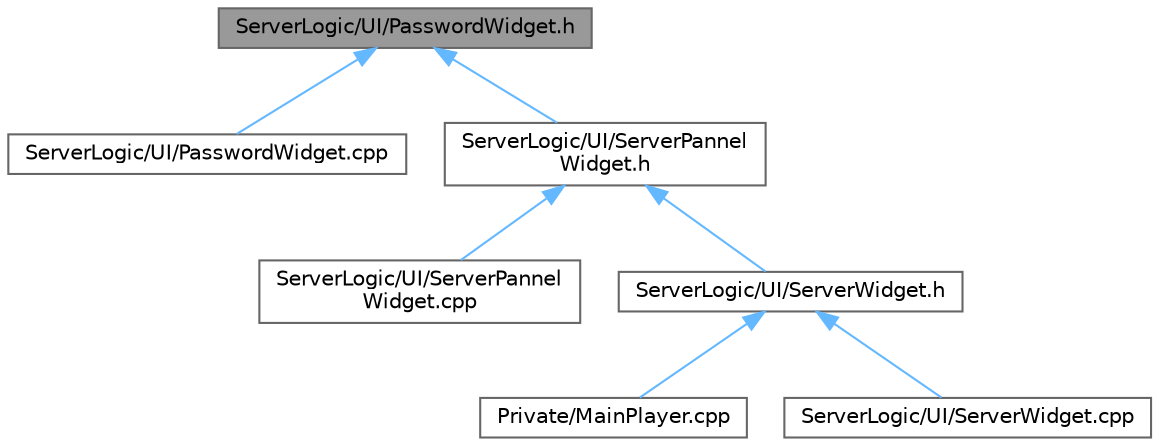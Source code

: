 digraph "ServerLogic/UI/PasswordWidget.h"
{
 // LATEX_PDF_SIZE
  bgcolor="transparent";
  edge [fontname=Helvetica,fontsize=10,labelfontname=Helvetica,labelfontsize=10];
  node [fontname=Helvetica,fontsize=10,shape=box,height=0.2,width=0.4];
  Node1 [id="Node000001",label="ServerLogic/UI/PasswordWidget.h",height=0.2,width=0.4,color="gray40", fillcolor="grey60", style="filled", fontcolor="black",tooltip=" "];
  Node1 -> Node2 [id="edge7_Node000001_Node000002",dir="back",color="steelblue1",style="solid",tooltip=" "];
  Node2 [id="Node000002",label="ServerLogic/UI/PasswordWidget.cpp",height=0.2,width=0.4,color="grey40", fillcolor="white", style="filled",URL="$_password_widget_8cpp.html",tooltip=" "];
  Node1 -> Node3 [id="edge8_Node000001_Node000003",dir="back",color="steelblue1",style="solid",tooltip=" "];
  Node3 [id="Node000003",label="ServerLogic/UI/ServerPannel\lWidget.h",height=0.2,width=0.4,color="grey40", fillcolor="white", style="filled",URL="$_server_pannel_widget_8h.html",tooltip=" "];
  Node3 -> Node4 [id="edge9_Node000003_Node000004",dir="back",color="steelblue1",style="solid",tooltip=" "];
  Node4 [id="Node000004",label="ServerLogic/UI/ServerPannel\lWidget.cpp",height=0.2,width=0.4,color="grey40", fillcolor="white", style="filled",URL="$_server_pannel_widget_8cpp.html",tooltip=" "];
  Node3 -> Node5 [id="edge10_Node000003_Node000005",dir="back",color="steelblue1",style="solid",tooltip=" "];
  Node5 [id="Node000005",label="ServerLogic/UI/ServerWidget.h",height=0.2,width=0.4,color="grey40", fillcolor="white", style="filled",URL="$_server_widget_8h.html",tooltip=" "];
  Node5 -> Node6 [id="edge11_Node000005_Node000006",dir="back",color="steelblue1",style="solid",tooltip=" "];
  Node6 [id="Node000006",label="Private/MainPlayer.cpp",height=0.2,width=0.4,color="grey40", fillcolor="white", style="filled",URL="$_main_player_8cpp.html",tooltip=" "];
  Node5 -> Node7 [id="edge12_Node000005_Node000007",dir="back",color="steelblue1",style="solid",tooltip=" "];
  Node7 [id="Node000007",label="ServerLogic/UI/ServerWidget.cpp",height=0.2,width=0.4,color="grey40", fillcolor="white", style="filled",URL="$_server_widget_8cpp.html",tooltip=" "];
}

